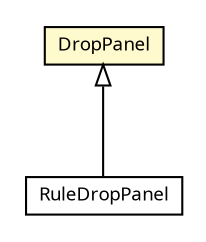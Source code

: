 #!/usr/local/bin/dot
#
# Class diagram 
# Generated by UMLGraph version R5_6 (http://www.umlgraph.org/)
#

digraph G {
	edge [fontname="Trebuchet MS",fontsize=10,labelfontname="Trebuchet MS",labelfontsize=10];
	node [fontname="Trebuchet MS",fontsize=10,shape=plaintext];
	nodesep=0.25;
	ranksep=0.5;
	// se.cambio.cds.gdl.editor.view.panels.RuleDropPanel
	c164792 [label=<<table title="se.cambio.cds.gdl.editor.view.panels.RuleDropPanel" border="0" cellborder="1" cellspacing="0" cellpadding="2" port="p" href="./RuleDropPanel.html">
		<tr><td><table border="0" cellspacing="0" cellpadding="1">
<tr><td align="center" balign="center"><font face="Trebuchet MS"> RuleDropPanel </font></td></tr>
		</table></td></tr>
		</table>>, URL="./RuleDropPanel.html", fontname="Trebuchet MS", fontcolor="black", fontsize=9.0];
	// se.cambio.cds.gdl.editor.view.panels.DropPanel
	c164806 [label=<<table title="se.cambio.cds.gdl.editor.view.panels.DropPanel" border="0" cellborder="1" cellspacing="0" cellpadding="2" port="p" bgcolor="lemonChiffon" href="./DropPanel.html">
		<tr><td><table border="0" cellspacing="0" cellpadding="1">
<tr><td align="center" balign="center"><font face="Trebuchet MS"> DropPanel </font></td></tr>
		</table></td></tr>
		</table>>, URL="./DropPanel.html", fontname="Trebuchet MS", fontcolor="black", fontsize=9.0];
	//se.cambio.cds.gdl.editor.view.panels.RuleDropPanel extends se.cambio.cds.gdl.editor.view.panels.DropPanel
	c164806:p -> c164792:p [dir=back,arrowtail=empty];
}

